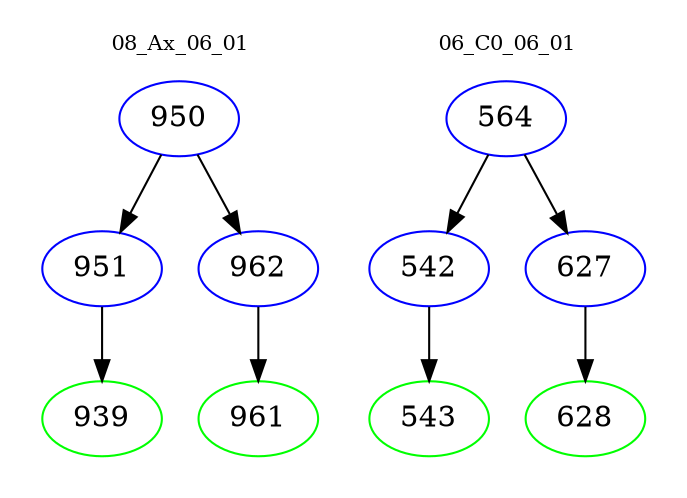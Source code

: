 digraph{
subgraph cluster_0 {
color = white
label = "08_Ax_06_01";
fontsize=10;
T0_950 [label="950", color="blue"]
T0_950 -> T0_951 [color="black"]
T0_951 [label="951", color="blue"]
T0_951 -> T0_939 [color="black"]
T0_939 [label="939", color="green"]
T0_950 -> T0_962 [color="black"]
T0_962 [label="962", color="blue"]
T0_962 -> T0_961 [color="black"]
T0_961 [label="961", color="green"]
}
subgraph cluster_1 {
color = white
label = "06_C0_06_01";
fontsize=10;
T1_564 [label="564", color="blue"]
T1_564 -> T1_542 [color="black"]
T1_542 [label="542", color="blue"]
T1_542 -> T1_543 [color="black"]
T1_543 [label="543", color="green"]
T1_564 -> T1_627 [color="black"]
T1_627 [label="627", color="blue"]
T1_627 -> T1_628 [color="black"]
T1_628 [label="628", color="green"]
}
}
